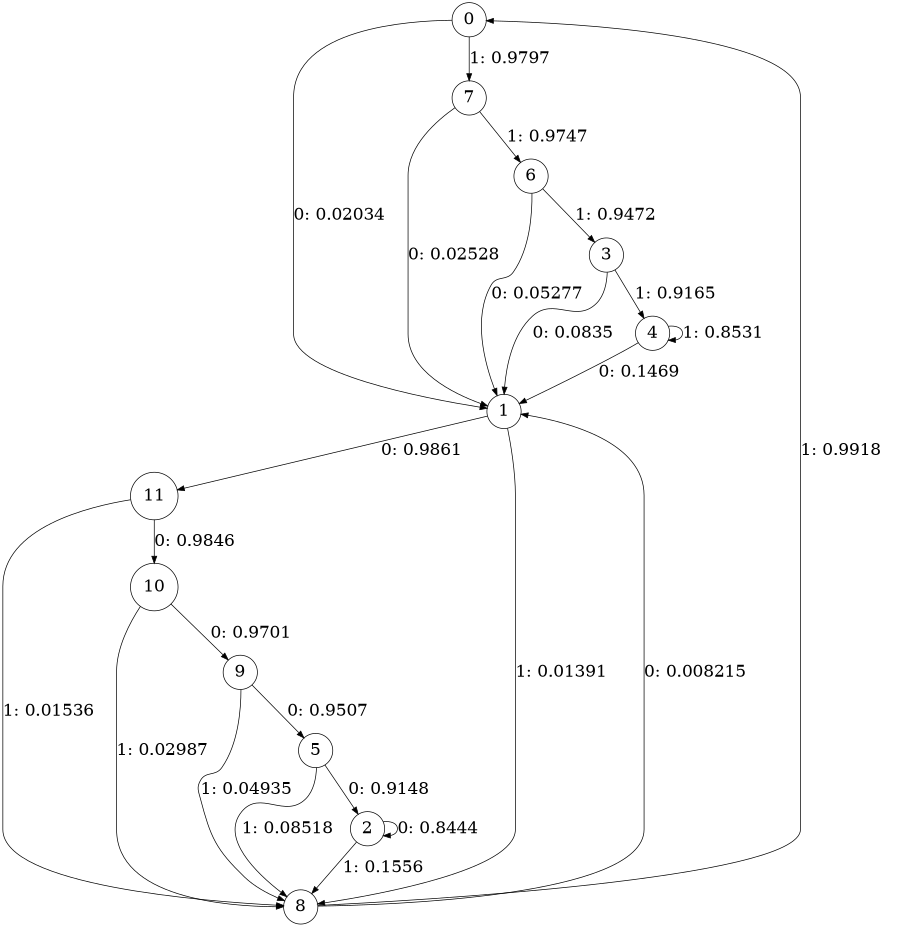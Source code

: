 digraph "ch4_face_grouped_df_L11" {
size = "6,8.5";
ratio = "fill";
node [shape = circle];
node [fontsize = 24];
edge [fontsize = 24];
0 -> 1 [label = "0: 0.02034  "];
0 -> 7 [label = "1: 0.9797   "];
1 -> 11 [label = "0: 0.9861   "];
1 -> 8 [label = "1: 0.01391  "];
2 -> 2 [label = "0: 0.8444   "];
2 -> 8 [label = "1: 0.1556   "];
3 -> 1 [label = "0: 0.0835   "];
3 -> 4 [label = "1: 0.9165   "];
4 -> 1 [label = "0: 0.1469   "];
4 -> 4 [label = "1: 0.8531   "];
5 -> 2 [label = "0: 0.9148   "];
5 -> 8 [label = "1: 0.08518  "];
6 -> 1 [label = "0: 0.05277  "];
6 -> 3 [label = "1: 0.9472   "];
7 -> 1 [label = "0: 0.02528  "];
7 -> 6 [label = "1: 0.9747   "];
8 -> 1 [label = "0: 0.008215  "];
8 -> 0 [label = "1: 0.9918   "];
9 -> 5 [label = "0: 0.9507   "];
9 -> 8 [label = "1: 0.04935  "];
10 -> 9 [label = "0: 0.9701   "];
10 -> 8 [label = "1: 0.02987  "];
11 -> 10 [label = "0: 0.9846   "];
11 -> 8 [label = "1: 0.01536  "];
}